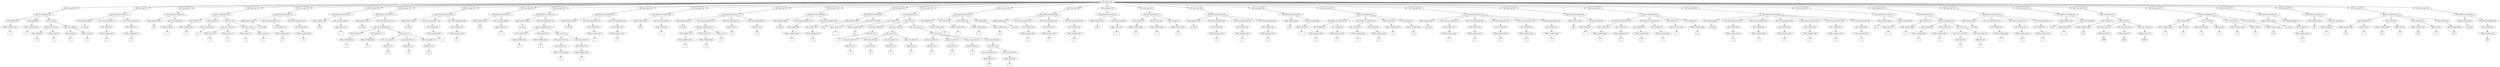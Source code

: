 /*
 * AST in dot format generated by phc -- the PHP compiler
 */

digraph AST {
node_0 [label="AST_php_script"];
node_1 [label="AST_eval_expr (6)"];
node_2 [label="AST_list_assignment (6)"];
node_3 [label="AST_variable (6)"];
node_4 [label="Token_variable_name"];
node_5 [label="a", shape=box]
node_4 -> node_5;
node_3 -> node_4;
node_6 [label="AST_variable (6)"];
node_7 [label="Token_variable_name"];
node_8 [label="b", shape=box]
node_7 -> node_8;
node_6 -> node_7;
node_9 [label="AST_array (6)"];
node_10 [label="AST_array_elem (6)"];
node_11 [label="Token_string (6)"];
node_12 [label="0", shape=box]
node_11 -> node_12;
node_13 [label="Token_string (6)"];
node_14 [label="x", shape=box]
node_13 -> node_14;
node_10 -> node_13;
node_10 -> node_11;
node_15 [label="AST_array_elem (6)"];
node_16 [label="Token_string (6)"];
node_17 [label="1", shape=box]
node_16 -> node_17;
node_18 [label="Token_string (6)"];
node_19 [label="y", shape=box]
node_18 -> node_19;
node_15 -> node_18;
node_15 -> node_16;
node_9 -> node_15;
node_9 -> node_10;
node_2 -> node_9;
node_2 -> node_6;
node_2 -> node_3;
node_1 -> node_2;
node_20 [label="AST_eval_expr (7)"];
node_21 [label="AST_method_invocation (7)"];
node_22 [label="Token_method_name"];
node_23 [label="var_dump", shape=box]
node_22 -> node_23;
node_24 [label="AST_actual_parameter (7)"];
node_25 [label="AST_variable (7)"];
node_26 [label="Token_variable_name"];
node_27 [label="a", shape=box]
node_26 -> node_27;
node_25 -> node_26;
node_24 -> node_25;
node_28 [label="AST_actual_parameter (7)"];
node_29 [label="AST_variable (7)"];
node_30 [label="Token_variable_name"];
node_31 [label="b", shape=box]
node_30 -> node_31;
node_29 -> node_30;
node_28 -> node_29;
node_21 -> node_28;
node_21 -> node_24;
node_21 -> node_22;
node_20 -> node_21;
node_32 [label="AST_eval_expr (8)"];
node_33 [label="AST_method_invocation (8)"];
node_34 [label="Token_method_name"];
node_35 [label="echo", shape=box]
node_34 -> node_35;
node_36 [label="AST_actual_parameter"];
node_37 [label="Token_string (8)"];
node_38 [label="----------..", shape=box]
node_37 -> node_38;
node_36 -> node_37;
node_33 -> node_36;
node_33 -> node_34;
node_32 -> node_33;
node_39 [label="AST_eval_expr (11)"];
node_40 [label="AST_list_assignment (11)"];
node_41 [label="AST_variable (11)"];
node_42 [label="Token_variable_name"];
node_43 [label="a", shape=box]
node_42 -> node_43;
node_41 -> node_42;
node_44 [label="AST_variable (11)"];
node_45 [label="Token_variable_name"];
node_46 [label="b", shape=box]
node_45 -> node_46;
node_44 -> node_45;
node_47 [label="AST_array (11)"];
node_48 [label="AST_array_elem (11)"];
node_49 [label="Token_string (11)"];
node_50 [label="x", shape=box]
node_49 -> node_50;
node_51 [label="Token_string (11)"];
node_52 [label="x", shape=box]
node_51 -> node_52;
node_48 -> node_51;
node_48 -> node_49;
node_53 [label="AST_array_elem (11)"];
node_54 [label="Token_string (11)"];
node_55 [label="y", shape=box]
node_54 -> node_55;
node_56 [label="Token_string (11)"];
node_57 [label="y", shape=box]
node_56 -> node_57;
node_53 -> node_56;
node_53 -> node_54;
node_47 -> node_53;
node_47 -> node_48;
node_40 -> node_47;
node_40 -> node_44;
node_40 -> node_41;
node_39 -> node_40;
node_58 [label="AST_eval_expr (12)"];
node_59 [label="AST_method_invocation (12)"];
node_60 [label="Token_method_name"];
node_61 [label="var_dump", shape=box]
node_60 -> node_61;
node_62 [label="AST_actual_parameter (12)"];
node_63 [label="AST_variable (12)"];
node_64 [label="Token_variable_name"];
node_65 [label="a", shape=box]
node_64 -> node_65;
node_63 -> node_64;
node_62 -> node_63;
node_66 [label="AST_actual_parameter (12)"];
node_67 [label="AST_variable (12)"];
node_68 [label="Token_variable_name"];
node_69 [label="b", shape=box]
node_68 -> node_69;
node_67 -> node_68;
node_66 -> node_67;
node_59 -> node_66;
node_59 -> node_62;
node_59 -> node_60;
node_58 -> node_59;
node_70 [label="AST_eval_expr (13)"];
node_71 [label="AST_method_invocation (13)"];
node_72 [label="Token_method_name"];
node_73 [label="echo", shape=box]
node_72 -> node_73;
node_74 [label="AST_actual_parameter"];
node_75 [label="Token_string (13)"];
node_76 [label="----------..", shape=box]
node_75 -> node_76;
node_74 -> node_75;
node_71 -> node_74;
node_71 -> node_72;
node_70 -> node_71;
node_77 [label="AST_eval_expr (17)"];
node_78 [label="AST_method_invocation (17)"];
node_79 [label="Token_method_name"];
node_80 [label="var_dump", shape=box]
node_79 -> node_80;
node_81 [label="AST_actual_parameter (17)"];
node_82 [label="AST_list_assignment (17)"];
node_83 [label="AST_variable (17)"];
node_84 [label="Token_variable_name"];
node_85 [label="a", shape=box]
node_84 -> node_85;
node_83 -> node_84;
node_86 [label="AST_variable (17)"];
node_87 [label="Token_variable_name"];
node_88 [label="b", shape=box]
node_87 -> node_88;
node_86 -> node_87;
node_89 [label="AST_array (17)"];
node_90 [label="AST_array_elem (17)"];
node_91 [label="Token_int (17)"];
node_92 [label="11", shape=box]
node_91 -> node_92;
node_90 -> node_91;
node_93 [label="AST_array_elem (17)"];
node_94 [label="Token_int (17)"];
node_95 [label="12", shape=box]
node_94 -> node_95;
node_93 -> node_94;
node_96 [label="AST_array_elem (17)"];
node_97 [label="Token_int (17)"];
node_98 [label="13", shape=box]
node_97 -> node_98;
node_96 -> node_97;
node_89 -> node_96;
node_89 -> node_93;
node_89 -> node_90;
node_82 -> node_89;
node_82 -> node_86;
node_82 -> node_83;
node_81 -> node_82;
node_78 -> node_81;
node_78 -> node_79;
node_77 -> node_78;
node_99 [label="AST_eval_expr (18)"];
node_100 [label="AST_method_invocation (18)"];
node_101 [label="Token_method_name"];
node_102 [label="var_dump", shape=box]
node_101 -> node_102;
node_103 [label="AST_actual_parameter (18)"];
node_104 [label="AST_variable (18)"];
node_105 [label="Token_variable_name"];
node_106 [label="a", shape=box]
node_105 -> node_106;
node_104 -> node_105;
node_103 -> node_104;
node_107 [label="AST_actual_parameter (18)"];
node_108 [label="AST_variable (18)"];
node_109 [label="Token_variable_name"];
node_110 [label="b", shape=box]
node_109 -> node_110;
node_108 -> node_109;
node_107 -> node_108;
node_100 -> node_107;
node_100 -> node_103;
node_100 -> node_101;
node_99 -> node_100;
node_111 [label="AST_eval_expr (19)"];
node_112 [label="AST_method_invocation (19)"];
node_113 [label="Token_method_name"];
node_114 [label="echo", shape=box]
node_113 -> node_114;
node_115 [label="AST_actual_parameter"];
node_116 [label="Token_string (19)"];
node_117 [label="----------..", shape=box]
node_116 -> node_117;
node_115 -> node_116;
node_112 -> node_115;
node_112 -> node_113;
node_111 -> node_112;
node_118 [label="AST_eval_expr (22)"];
node_119 [label="AST_method_invocation (22)"];
node_120 [label="Token_method_name"];
node_121 [label="var_dump", shape=box]
node_120 -> node_121;
node_122 [label="AST_actual_parameter (22)"];
node_123 [label="AST_list_assignment (22)"];
node_124 [label="AST_variable (22)"];
node_125 [label="Token_variable_name"];
node_126 [label="a", shape=box]
node_125 -> node_126;
node_124 -> node_125;
node_127 [label="AST_variable (22)"];
node_128 [label="Token_variable_name"];
node_129 [label="b", shape=box]
node_128 -> node_129;
node_127 -> node_128;
node_130 [label="AST_array (22)"];
node_131 [label="AST_array_elem (22)"];
node_132 [label="AST_variable (22)"];
node_133 [label="Token_variable_name"];
node_134 [label="b", shape=box]
node_133 -> node_134;
node_132 -> node_133;
node_131 -> node_132;
node_135 [label="AST_array_elem (22)"];
node_136 [label="AST_variable (22)"];
node_137 [label="Token_variable_name"];
node_138 [label="a", shape=box]
node_137 -> node_138;
node_136 -> node_137;
node_135 -> node_136;
node_130 -> node_135;
node_130 -> node_131;
node_123 -> node_130;
node_123 -> node_127;
node_123 -> node_124;
node_122 -> node_123;
node_119 -> node_122;
node_119 -> node_120;
node_118 -> node_119;
node_139 [label="AST_eval_expr (23)"];
node_140 [label="AST_method_invocation (23)"];
node_141 [label="Token_method_name"];
node_142 [label="var_dump", shape=box]
node_141 -> node_142;
node_143 [label="AST_actual_parameter (23)"];
node_144 [label="AST_variable (23)"];
node_145 [label="Token_variable_name"];
node_146 [label="a", shape=box]
node_145 -> node_146;
node_144 -> node_145;
node_143 -> node_144;
node_147 [label="AST_actual_parameter (23)"];
node_148 [label="AST_variable (23)"];
node_149 [label="Token_variable_name"];
node_150 [label="b", shape=box]
node_149 -> node_150;
node_148 -> node_149;
node_147 -> node_148;
node_140 -> node_147;
node_140 -> node_143;
node_140 -> node_141;
node_139 -> node_140;
node_151 [label="AST_eval_expr (24)"];
node_152 [label="AST_method_invocation (24)"];
node_153 [label="Token_method_name"];
node_154 [label="echo", shape=box]
node_153 -> node_154;
node_155 [label="AST_actual_parameter"];
node_156 [label="Token_string (24)"];
node_157 [label="----------..", shape=box]
node_156 -> node_157;
node_155 -> node_156;
node_152 -> node_155;
node_152 -> node_153;
node_151 -> node_152;
node_158 [label="AST_eval_expr (27)"];
node_159 [label="AST_method_invocation (27)"];
node_160 [label="Token_method_name"];
node_161 [label="var_dump", shape=box]
node_160 -> node_161;
node_162 [label="AST_actual_parameter (27)"];
node_163 [label="AST_list_assignment (27)"];
node_164 [label="AST_variable (27)"];
node_165 [label="Token_variable_name"];
node_166 [label="a", shape=box]
node_165 -> node_166;
node_164 -> node_165;
node_167 [label="AST_variable (27)"];
node_168 [label="Token_variable_name"];
node_169 [label="b", shape=box]
node_168 -> node_169;
node_167 -> node_168;
node_170 [label="Token_int (27)"];
node_171 [label="21", shape=box]
node_170 -> node_171;
node_163 -> node_170;
node_163 -> node_167;
node_163 -> node_164;
node_162 -> node_163;
node_172 [label="AST_actual_parameter (27)"];
node_173 [label="Token_int (27)"];
node_174 [label="22", shape=box]
node_173 -> node_174;
node_172 -> node_173;
node_175 [label="AST_actual_parameter (27)"];
node_176 [label="Token_int (27)"];
node_177 [label="23", shape=box]
node_176 -> node_177;
node_175 -> node_176;
node_159 -> node_175;
node_159 -> node_172;
node_159 -> node_162;
node_159 -> node_160;
node_158 -> node_159;
node_178 [label="AST_eval_expr (28)"];
node_179 [label="AST_method_invocation (28)"];
node_180 [label="Token_method_name"];
node_181 [label="var_dump", shape=box]
node_180 -> node_181;
node_182 [label="AST_actual_parameter (28)"];
node_183 [label="AST_variable (28)"];
node_184 [label="Token_variable_name"];
node_185 [label="a", shape=box]
node_184 -> node_185;
node_183 -> node_184;
node_182 -> node_183;
node_186 [label="AST_actual_parameter (28)"];
node_187 [label="AST_variable (28)"];
node_188 [label="Token_variable_name"];
node_189 [label="b", shape=box]
node_188 -> node_189;
node_187 -> node_188;
node_186 -> node_187;
node_179 -> node_186;
node_179 -> node_182;
node_179 -> node_180;
node_178 -> node_179;
node_190 [label="AST_eval_expr (29)"];
node_191 [label="AST_method_invocation (29)"];
node_192 [label="Token_method_name"];
node_193 [label="echo", shape=box]
node_192 -> node_193;
node_194 [label="AST_actual_parameter"];
node_195 [label="Token_string (29)"];
node_196 [label="----------..", shape=box]
node_195 -> node_196;
node_194 -> node_195;
node_191 -> node_194;
node_191 -> node_192;
node_190 -> node_191;
node_197 [label="AST_eval_expr (31)"];
node_198 [label="AST_assignment (31)"];
node_199 [label="AST_variable (31)"];
node_200 [label="Token_variable_name"];
node_201 [label="arr", shape=box]
node_200 -> node_201;
node_199 -> node_200;
node_202 [label="AST_array (31)"];
node_203 [label="AST_array_elem (31)"];
node_204 [label="Token_int (31)"];
node_205 [label="1", shape=box]
node_204 -> node_205;
node_203 -> node_204;
node_206 [label="AST_array_elem (31)"];
node_207 [label="AST_array (31)"];
node_208 [label="AST_array_elem (31)"];
node_209 [label="Token_int (31)"];
node_210 [label="4", shape=box]
node_209 -> node_210;
node_208 -> node_209;
node_211 [label="AST_array_elem (31)"];
node_212 [label="Token_int (31)"];
node_213 [label="5", shape=box]
node_212 -> node_213;
node_211 -> node_212;
node_214 [label="AST_array_elem (31)"];
node_215 [label="Token_int (31)"];
node_216 [label="6", shape=box]
node_215 -> node_216;
node_214 -> node_215;
node_217 [label="AST_array_elem (31)"];
node_218 [label="Token_int (31)"];
node_219 [label="7", shape=box]
node_218 -> node_219;
node_217 -> node_218;
node_207 -> node_217;
node_207 -> node_214;
node_207 -> node_211;
node_207 -> node_208;
node_206 -> node_207;
node_220 [label="AST_array_elem (31)"];
node_221 [label="AST_array (31)"];
node_222 [label="AST_array_elem (31)"];
node_223 [label="Token_int (31)"];
node_224 [label="8", shape=box]
node_223 -> node_224;
node_222 -> node_223;
node_225 [label="AST_array_elem (31)"];
node_226 [label="Token_int (31)"];
node_227 [label="9", shape=box]
node_226 -> node_227;
node_225 -> node_226;
node_228 [label="AST_array_elem (31)"];
node_229 [label="Token_string (31)"];
node_230 [label="a", shape=box]
node_229 -> node_230;
node_228 -> node_229;
node_231 [label="AST_array_elem (31)"];
node_232 [label="AST_array (31)"];
node_233 [label="AST_array_elem (31)"];
node_234 [label="Token_string (31)"];
node_235 [label="b", shape=box]
node_234 -> node_235;
node_233 -> node_234;
node_236 [label="AST_array_elem (31)"];
node_237 [label="Token_string (31)"];
node_238 [label="c", shape=box]
node_237 -> node_238;
node_236 -> node_237;
node_232 -> node_236;
node_232 -> node_233;
node_231 -> node_232;
node_221 -> node_231;
node_221 -> node_228;
node_221 -> node_225;
node_221 -> node_222;
node_220 -> node_221;
node_202 -> node_220;
node_202 -> node_206;
node_202 -> node_203;
node_198 -> node_202;
node_198 -> node_199;
node_197 -> node_198;
node_239 [label="AST_eval_expr (33)"];
node_240 [label="AST_list_assignment (33)"];
node_241 [label="AST_variable (33)"];
node_242 [label="Token_variable_name"];
node_243 [label="x", shape=box]
node_242 -> node_243;
node_241 -> node_242;
node_244 [label="AST_variable (33)"];
node_245 [label="Token_variable_name"];
node_246 [label="y", shape=box]
node_245 -> node_246;
node_244 -> node_245;
node_247 [label="AST_variable (33)"];
node_248 [label="Token_variable_name"];
node_249 [label="z", shape=box]
node_248 -> node_249;
node_247 -> node_248;
node_250 [label="AST_variable (33)"];
node_251 [label="Token_variable_name"];
node_252 [label="arr", shape=box]
node_251 -> node_252;
node_250 -> node_251;
node_240 -> node_250;
node_240 -> node_247;
node_240 -> node_244;
node_240 -> node_241;
node_239 -> node_240;
node_253 [label="AST_eval_expr (34)"];
node_254 [label="AST_method_invocation (34)"];
node_255 [label="Token_method_name"];
node_256 [label="var_dump", shape=box]
node_255 -> node_256;
node_257 [label="AST_actual_parameter (34)"];
node_258 [label="AST_variable (34)"];
node_259 [label="Token_variable_name"];
node_260 [label="x", shape=box]
node_259 -> node_260;
node_258 -> node_259;
node_257 -> node_258;
node_261 [label="AST_actual_parameter (34)"];
node_262 [label="AST_variable (34)"];
node_263 [label="Token_variable_name"];
node_264 [label="y", shape=box]
node_263 -> node_264;
node_262 -> node_263;
node_261 -> node_262;
node_265 [label="AST_actual_parameter (34)"];
node_266 [label="AST_variable (34)"];
node_267 [label="Token_variable_name"];
node_268 [label="z", shape=box]
node_267 -> node_268;
node_266 -> node_267;
node_265 -> node_266;
node_254 -> node_265;
node_254 -> node_261;
node_254 -> node_257;
node_254 -> node_255;
node_253 -> node_254;
node_269 [label="AST_eval_expr (35)"];
node_270 [label="AST_method_invocation (35)"];
node_271 [label="Token_method_name"];
node_272 [label="echo", shape=box]
node_271 -> node_272;
node_273 [label="AST_actual_parameter"];
node_274 [label="Token_string (35)"];
node_275 [label="----------..", shape=box]
node_274 -> node_275;
node_273 -> node_274;
node_270 -> node_273;
node_270 -> node_271;
node_269 -> node_270;
node_276 [label="AST_eval_expr (37)"];
node_277 [label="AST_list_assignment (37)"];
node_278 [label="AST_variable (37)"];
node_279 [label="Token_variable_name"];
node_280 [label="x", shape=box]
node_279 -> node_280;
node_278 -> node_279;
node_281 [label="AST_variable (37)"];
node_282 [label="Token_variable_name"];
node_283 [label="z", shape=box]
node_282 -> node_283;
node_281 -> node_282;
node_284 [label="AST_variable (37)"];
node_285 [label="Token_variable_name"];
node_286 [label="arr", shape=box]
node_285 -> node_286;
node_284 -> node_285;
node_277 -> node_284;
node_277 -> node_281;
node_277 -> node_278;
node_276 -> node_277;
node_287 [label="AST_eval_expr (38)"];
node_288 [label="AST_method_invocation (38)"];
node_289 [label="Token_method_name"];
node_290 [label="var_dump", shape=box]
node_289 -> node_290;
node_291 [label="AST_actual_parameter (38)"];
node_292 [label="AST_variable (38)"];
node_293 [label="Token_variable_name"];
node_294 [label="x", shape=box]
node_293 -> node_294;
node_292 -> node_293;
node_291 -> node_292;
node_295 [label="AST_actual_parameter (38)"];
node_296 [label="AST_variable (38)"];
node_297 [label="Token_variable_name"];
node_298 [label="y", shape=box]
node_297 -> node_298;
node_296 -> node_297;
node_295 -> node_296;
node_299 [label="AST_actual_parameter (38)"];
node_300 [label="AST_variable (38)"];
node_301 [label="Token_variable_name"];
node_302 [label="z", shape=box]
node_301 -> node_302;
node_300 -> node_301;
node_299 -> node_300;
node_288 -> node_299;
node_288 -> node_295;
node_288 -> node_291;
node_288 -> node_289;
node_287 -> node_288;
node_303 [label="AST_eval_expr (39)"];
node_304 [label="AST_method_invocation (39)"];
node_305 [label="Token_method_name"];
node_306 [label="echo", shape=box]
node_305 -> node_306;
node_307 [label="AST_actual_parameter"];
node_308 [label="Token_string (39)"];
node_309 [label="----------..", shape=box]
node_308 -> node_309;
node_307 -> node_308;
node_304 -> node_307;
node_304 -> node_305;
node_303 -> node_304;
node_310 [label="AST_eval_expr (41)"];
node_311 [label="AST_list_assignment (41)"];
node_312 [label="AST_nested_list_elements (41)"];
node_313 [label="AST_variable (41)"];
node_314 [label="Token_variable_name"];
node_315 [label="x", shape=box]
node_314 -> node_315;
node_313 -> node_314;
node_316 [label="AST_variable (41)"];
node_317 [label="Token_variable_name"];
node_318 [label="y", shape=box]
node_317 -> node_318;
node_316 -> node_317;
node_312 -> node_316;
node_312 -> node_313;
node_319 [label="AST_nested_list_elements (41)"];
node_320 [label="AST_variable (41)"];
node_321 [label="Token_variable_name"];
node_322 [label="z", shape=box]
node_321 -> node_322;
node_320 -> node_321;
node_323 [label="AST_variable (41)"];
node_324 [label="Token_variable_name"];
node_325 [label="w", shape=box]
node_324 -> node_325;
node_323 -> node_324;
node_319 -> node_323;
node_319 -> node_320;
node_326 [label="AST_variable (41)"];
node_327 [label="Token_variable_name"];
node_328 [label="a", shape=box]
node_327 -> node_328;
node_326 -> node_327;
node_329 [label="AST_variable (41)"];
node_330 [label="Token_variable_name"];
node_331 [label="arr", shape=box]
node_330 -> node_331;
node_329 -> node_330;
node_311 -> node_329;
node_311 -> node_326;
node_311 -> node_319;
node_311 -> node_312;
node_310 -> node_311;
node_332 [label="AST_eval_expr (42)"];
node_333 [label="AST_method_invocation (42)"];
node_334 [label="Token_method_name"];
node_335 [label="var_dump", shape=box]
node_334 -> node_335;
node_336 [label="AST_actual_parameter (42)"];
node_337 [label="AST_variable (42)"];
node_338 [label="Token_variable_name"];
node_339 [label="a", shape=box]
node_338 -> node_339;
node_337 -> node_338;
node_336 -> node_337;
node_340 [label="AST_actual_parameter (42)"];
node_341 [label="AST_variable (42)"];
node_342 [label="Token_variable_name"];
node_343 [label="w", shape=box]
node_342 -> node_343;
node_341 -> node_342;
node_340 -> node_341;
node_344 [label="AST_actual_parameter (42)"];
node_345 [label="AST_variable (42)"];
node_346 [label="Token_variable_name"];
node_347 [label="x", shape=box]
node_346 -> node_347;
node_345 -> node_346;
node_344 -> node_345;
node_348 [label="AST_actual_parameter (42)"];
node_349 [label="AST_variable (42)"];
node_350 [label="Token_variable_name"];
node_351 [label="y", shape=box]
node_350 -> node_351;
node_349 -> node_350;
node_348 -> node_349;
node_352 [label="AST_actual_parameter (42)"];
node_353 [label="AST_variable (42)"];
node_354 [label="Token_variable_name"];
node_355 [label="z", shape=box]
node_354 -> node_355;
node_353 -> node_354;
node_352 -> node_353;
node_333 -> node_352;
node_333 -> node_348;
node_333 -> node_344;
node_333 -> node_340;
node_333 -> node_336;
node_333 -> node_334;
node_332 -> node_333;
node_356 [label="AST_eval_expr (43)"];
node_357 [label="AST_method_invocation (43)"];
node_358 [label="Token_method_name"];
node_359 [label="echo", shape=box]
node_358 -> node_359;
node_360 [label="AST_actual_parameter"];
node_361 [label="Token_string (43)"];
node_362 [label="----------..", shape=box]
node_361 -> node_362;
node_360 -> node_361;
node_357 -> node_360;
node_357 -> node_358;
node_356 -> node_357;
node_363 [label="AST_eval_expr (45)"];
node_364 [label="AST_list_assignment (45)"];
node_365 [label="AST_nested_list_elements (45)"];
node_366 [label="AST_variable (45)"];
node_367 [label="Token_variable_name"];
node_368 [label="x", shape=box]
node_367 -> node_368;
node_366 -> node_367;
node_369 [label="AST_variable (45)"];
node_370 [label="Token_variable_name"];
node_371 [label="z", shape=box]
node_370 -> node_371;
node_369 -> node_370;
node_365 -> node_369;
node_365 -> node_366;
node_372 [label="AST_nested_list_elements (45)"];
node_373 [label="AST_variable (45)"];
node_374 [label="Token_variable_name"];
node_375 [label="z", shape=box]
node_374 -> node_375;
node_373 -> node_374;
node_376 [label="AST_variable (45)"];
node_377 [label="Token_variable_name"];
node_378 [label="v", shape=box]
node_377 -> node_378;
node_376 -> node_377;
node_372 -> node_376;
node_372 -> node_373;
node_379 [label="AST_variable (45)"];
node_380 [label="Token_variable_name"];
node_381 [label="a", shape=box]
node_380 -> node_381;
node_379 -> node_380;
node_382 [label="AST_variable (45)"];
node_383 [label="Token_variable_name"];
node_384 [label="arr", shape=box]
node_383 -> node_384;
node_382 -> node_383;
node_364 -> node_382;
node_364 -> node_379;
node_364 -> node_372;
node_364 -> node_365;
node_363 -> node_364;
node_385 [label="AST_eval_expr (46)"];
node_386 [label="AST_method_invocation (46)"];
node_387 [label="Token_method_name"];
node_388 [label="var_dump", shape=box]
node_387 -> node_388;
node_389 [label="AST_actual_parameter (46)"];
node_390 [label="AST_variable (46)"];
node_391 [label="Token_variable_name"];
node_392 [label="a", shape=box]
node_391 -> node_392;
node_390 -> node_391;
node_389 -> node_390;
node_393 [label="AST_actual_parameter (46)"];
node_394 [label="AST_variable (46)"];
node_395 [label="Token_variable_name"];
node_396 [label="v", shape=box]
node_395 -> node_396;
node_394 -> node_395;
node_393 -> node_394;
node_397 [label="AST_actual_parameter (46)"];
node_398 [label="AST_variable (46)"];
node_399 [label="Token_variable_name"];
node_400 [label="w", shape=box]
node_399 -> node_400;
node_398 -> node_399;
node_397 -> node_398;
node_401 [label="AST_actual_parameter (46)"];
node_402 [label="AST_variable (46)"];
node_403 [label="Token_variable_name"];
node_404 [label="x", shape=box]
node_403 -> node_404;
node_402 -> node_403;
node_401 -> node_402;
node_405 [label="AST_actual_parameter (46)"];
node_406 [label="AST_variable (46)"];
node_407 [label="Token_variable_name"];
node_408 [label="y", shape=box]
node_407 -> node_408;
node_406 -> node_407;
node_405 -> node_406;
node_409 [label="AST_actual_parameter (46)"];
node_410 [label="AST_variable (46)"];
node_411 [label="Token_variable_name"];
node_412 [label="z", shape=box]
node_411 -> node_412;
node_410 -> node_411;
node_409 -> node_410;
node_386 -> node_409;
node_386 -> node_405;
node_386 -> node_401;
node_386 -> node_397;
node_386 -> node_393;
node_386 -> node_389;
node_386 -> node_387;
node_385 -> node_386;
node_413 [label="AST_eval_expr (47)"];
node_414 [label="AST_method_invocation (47)"];
node_415 [label="Token_method_name"];
node_416 [label="echo", shape=box]
node_415 -> node_416;
node_417 [label="AST_actual_parameter"];
node_418 [label="Token_string (47)"];
node_419 [label="----------..", shape=box]
node_418 -> node_419;
node_417 -> node_418;
node_414 -> node_417;
node_414 -> node_415;
node_413 -> node_414;
node_420 [label="AST_eval_expr (50)"];
node_421 [label="AST_assignment (50)"];
node_422 [label="AST_variable (50)"];
node_423 [label="Token_variable_name"];
node_424 [label="x", shape=box]
node_423 -> node_424;
node_422 -> node_423;
node_425 [label="AST_list_assignment (50)"];
node_426 [label="AST_variable (50)"];
node_427 [label="Token_variable_name"];
node_428 [label="y", shape=box]
node_427 -> node_428;
node_426 -> node_427;
node_429 [label="AST_variable (50)"];
node_430 [label="Token_variable_name"];
node_431 [label="z", shape=box]
node_430 -> node_431;
node_429 -> node_430;
node_432 [label="AST_array (50)"];
node_433 [label="AST_array_elem (50)"];
node_434 [label="Token_int (50)"];
node_435 [label="1", shape=box]
node_434 -> node_435;
node_433 -> node_434;
node_436 [label="AST_array_elem (50)"];
node_437 [label="Token_int (50)"];
node_438 [label="2", shape=box]
node_437 -> node_438;
node_436 -> node_437;
node_432 -> node_436;
node_432 -> node_433;
node_425 -> node_432;
node_425 -> node_429;
node_425 -> node_426;
node_421 -> node_425;
node_421 -> node_422;
node_420 -> node_421;
node_439 [label="AST_eval_expr (51)"];
node_440 [label="AST_method_invocation (51)"];
node_441 [label="Token_method_name"];
node_442 [label="var_dump", shape=box]
node_441 -> node_442;
node_443 [label="AST_actual_parameter (51)"];
node_444 [label="AST_variable (51)"];
node_445 [label="Token_variable_name"];
node_446 [label="x", shape=box]
node_445 -> node_446;
node_444 -> node_445;
node_443 -> node_444;
node_447 [label="AST_actual_parameter (51)"];
node_448 [label="AST_variable (51)"];
node_449 [label="Token_variable_name"];
node_450 [label="y", shape=box]
node_449 -> node_450;
node_448 -> node_449;
node_447 -> node_448;
node_451 [label="AST_actual_parameter (51)"];
node_452 [label="AST_variable (51)"];
node_453 [label="Token_variable_name"];
node_454 [label="z", shape=box]
node_453 -> node_454;
node_452 -> node_453;
node_451 -> node_452;
node_440 -> node_451;
node_440 -> node_447;
node_440 -> node_443;
node_440 -> node_441;
node_439 -> node_440;
node_455 [label="AST_eval_expr (52)"];
node_456 [label="AST_method_invocation (52)"];
node_457 [label="Token_method_name"];
node_458 [label="echo", shape=box]
node_457 -> node_458;
node_459 [label="AST_actual_parameter"];
node_460 [label="Token_string (52)"];
node_461 [label="----------..", shape=box]
node_460 -> node_461;
node_459 -> node_460;
node_456 -> node_459;
node_456 -> node_457;
node_455 -> node_456;
node_462 [label="AST_eval_expr (55)"];
node_463 [label="AST_assignment (55)"];
node_464 [label="AST_variable (55)"];
node_465 [label="Token_variable_name"];
node_466 [label="info", shape=box]
node_465 -> node_466;
node_464 -> node_465;
node_467 [label="AST_array (55)"];
node_468 [label="AST_array_elem (55)"];
node_469 [label="Token_string (55)"];
node_470 [label="coffee", shape=box]
node_469 -> node_470;
node_468 -> node_469;
node_471 [label="AST_array_elem (55)"];
node_472 [label="Token_string (55)"];
node_473 [label="brown", shape=box]
node_472 -> node_473;
node_471 -> node_472;
node_474 [label="AST_array_elem (55)"];
node_475 [label="Token_string (55)"];
node_476 [label="caffeine", shape=box]
node_475 -> node_476;
node_474 -> node_475;
node_467 -> node_474;
node_467 -> node_471;
node_467 -> node_468;
node_463 -> node_467;
node_463 -> node_464;
node_462 -> node_463;
node_477 [label="AST_eval_expr (56)"];
node_478 [label="AST_list_assignment (56)"];
node_479 [label="AST_variable (56)"];
node_480 [label="Token_variable_name"];
node_481 [label="a", shape=box]
node_480 -> node_481;
node_482 [label="Token_int (56)"];
node_483 [label="0", shape=box]
node_482 -> node_483;
node_479 -> node_482;
node_479 -> node_480;
node_484 [label="AST_variable (56)"];
node_485 [label="Token_variable_name"];
node_486 [label="a", shape=box]
node_485 -> node_486;
node_487 [label="Token_int (56)"];
node_488 [label="1", shape=box]
node_487 -> node_488;
node_484 -> node_487;
node_484 -> node_485;
node_489 [label="AST_variable (56)"];
node_490 [label="Token_variable_name"];
node_491 [label="a", shape=box]
node_490 -> node_491;
node_492 [label="Token_int (56)"];
node_493 [label="2", shape=box]
node_492 -> node_493;
node_489 -> node_492;
node_489 -> node_490;
node_494 [label="AST_variable (56)"];
node_495 [label="Token_variable_name"];
node_496 [label="info", shape=box]
node_495 -> node_496;
node_494 -> node_495;
node_478 -> node_494;
node_478 -> node_489;
node_478 -> node_484;
node_478 -> node_479;
node_477 -> node_478;
node_497 [label="AST_eval_expr (57)"];
node_498 [label="AST_method_invocation (57)"];
node_499 [label="Token_method_name"];
node_500 [label="var_dump", shape=box]
node_499 -> node_500;
node_501 [label="AST_actual_parameter (57)"];
node_502 [label="AST_variable (57)"];
node_503 [label="Token_variable_name"];
node_504 [label="a", shape=box]
node_503 -> node_504;
node_502 -> node_503;
node_501 -> node_502;
node_498 -> node_501;
node_498 -> node_499;
node_497 -> node_498;
node_505 [label="AST_eval_expr (58)"];
node_506 [label="AST_method_invocation (58)"];
node_507 [label="Token_method_name"];
node_508 [label="echo", shape=box]
node_507 -> node_508;
node_509 [label="AST_actual_parameter"];
node_510 [label="Token_string (58)"];
node_511 [label="----------..", shape=box]
node_510 -> node_511;
node_509 -> node_510;
node_506 -> node_509;
node_506 -> node_507;
node_505 -> node_506;
node_512 [label="AST_eval_expr (61)"];
node_513 [label="AST_list_assignment (61)"];
node_514 [label="AST_variable (61)"];
node_515 [label="Token_variable_name"];
node_516 [label="info", shape=box]
node_515 -> node_516;
node_517 [label="Token_int (61)"];
node_518 [label="2", shape=box]
node_517 -> node_518;
node_514 -> node_517;
node_514 -> node_515;
node_519 [label="AST_variable (61)"];
node_520 [label="Token_variable_name"];
node_521 [label="info", shape=box]
node_520 -> node_521;
node_522 [label="Token_int (61)"];
node_523 [label="1", shape=box]
node_522 -> node_523;
node_519 -> node_522;
node_519 -> node_520;
node_524 [label="AST_variable (61)"];
node_525 [label="Token_variable_name"];
node_526 [label="info", shape=box]
node_525 -> node_526;
node_527 [label="Token_int (61)"];
node_528 [label="0", shape=box]
node_527 -> node_528;
node_524 -> node_527;
node_524 -> node_525;
node_529 [label="AST_variable (61)"];
node_530 [label="Token_variable_name"];
node_531 [label="info", shape=box]
node_530 -> node_531;
node_529 -> node_530;
node_513 -> node_529;
node_513 -> node_524;
node_513 -> node_519;
node_513 -> node_514;
node_512 -> node_513;
node_532 [label="AST_eval_expr (65)"];
node_533 [label="AST_method_invocation (65)"];
node_534 [label="Token_method_name"];
node_535 [label="var_dump", shape=box]
node_534 -> node_535;
node_536 [label="AST_actual_parameter (65)"];
node_537 [label="AST_variable (65)"];
node_538 [label="Token_variable_name"];
node_539 [label="info", shape=box]
node_538 -> node_539;
node_537 -> node_538;
node_536 -> node_537;
node_533 -> node_536;
node_533 -> node_534;
node_532 -> node_533;
node_0 -> node_532;
node_0 -> node_512;
node_0 -> node_505;
node_0 -> node_497;
node_0 -> node_477;
node_0 -> node_462;
node_0 -> node_455;
node_0 -> node_439;
node_0 -> node_420;
node_0 -> node_413;
node_0 -> node_385;
node_0 -> node_363;
node_0 -> node_356;
node_0 -> node_332;
node_0 -> node_310;
node_0 -> node_303;
node_0 -> node_287;
node_0 -> node_276;
node_0 -> node_269;
node_0 -> node_253;
node_0 -> node_239;
node_0 -> node_197;
node_0 -> node_190;
node_0 -> node_178;
node_0 -> node_158;
node_0 -> node_151;
node_0 -> node_139;
node_0 -> node_118;
node_0 -> node_111;
node_0 -> node_99;
node_0 -> node_77;
node_0 -> node_70;
node_0 -> node_58;
node_0 -> node_39;
node_0 -> node_32;
node_0 -> node_20;
node_0 -> node_1;
}
